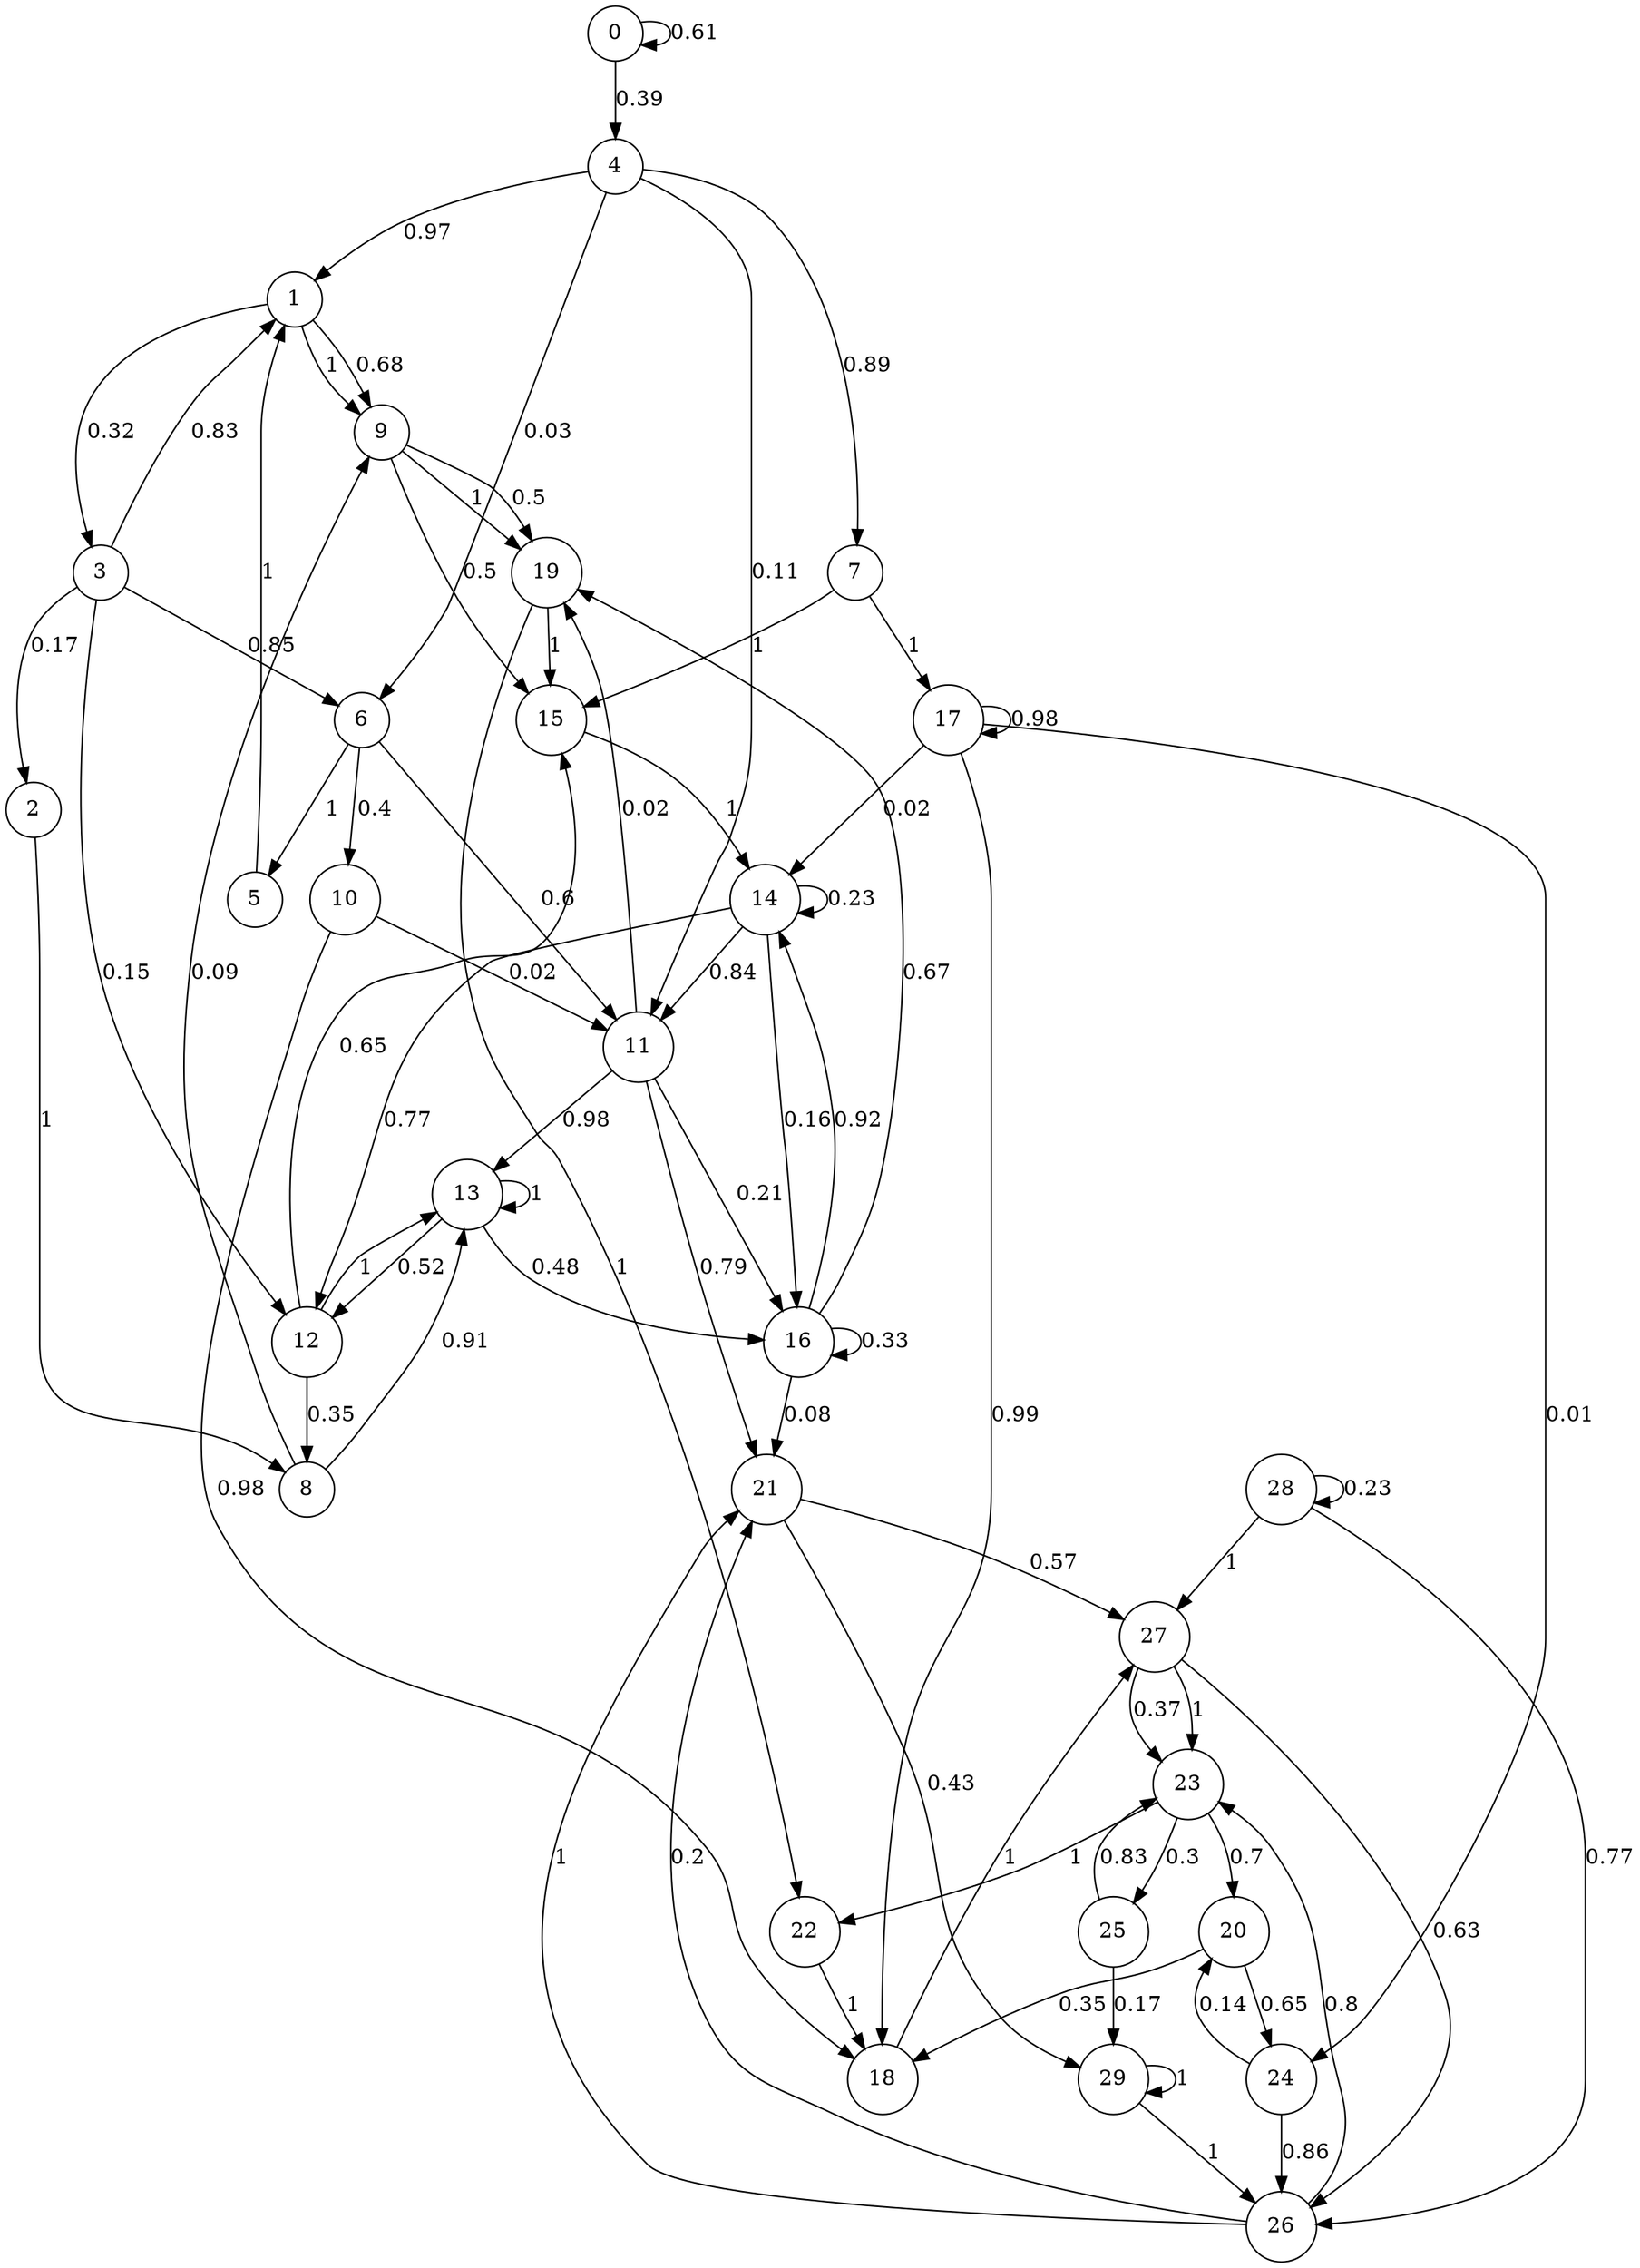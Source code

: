 digraph G
{
0 [shape="circle"]
0 -> 0 [label="0.61"]
0 -> 4 [label="0.39"]
1 [shape="circle"]
1 -> 9 [label="1"]
1 -> 9 [label="0.68"]
1 -> 3 [label="0.32"]
10 [shape="circle"]
10 -> 18 [label="0.98"]
10 -> 11 [label="0.02"]
11 [shape="circle"]
11 -> 13 [label="0.98"]
11 -> 21 [label="0.79"]
11 -> 16 [label="0.21"]
11 -> 19 [label="0.02"]
12 [shape="circle"]
12 -> 13 [label="1"]
12 -> 15 [label="0.65"]
12 -> 8 [label="0.35"]
13 [shape="circle"]
13 -> 13 [label="1"]
13 -> 12 [label="0.52"]
13 -> 16 [label="0.48"]
14 [shape="circle"]
14 -> 11 [label="0.84"]
14 -> 12 [label="0.77"]
14 -> 14 [label="0.23"]
14 -> 16 [label="0.16"]
15 [shape="circle"]
15 -> 14 [label="1"]
16 [shape="circle"]
16 -> 14 [label="0.92"]
16 -> 19 [label="0.67"]
16 -> 16 [label="0.33"]
16 -> 21 [label="0.08"]
17 [shape="circle"]
17 -> 18 [label="0.99"]
17 -> 17 [label="0.98"]
17 -> 14 [label="0.02"]
17 -> 24 [label="0.01"]
18 [shape="circle"]
18 -> 27 [label="1"]
19 [shape="circle"]
19 -> 22 [label="1"]
19 -> 15 [label="1"]
2 [shape="circle"]
2 -> 8 [label="1"]
20 [shape="circle"]
20 -> 24 [label="0.65"]
20 -> 18 [label="0.35"]
21 [shape="circle"]
21 -> 27 [label="0.57"]
21 -> 29 [label="0.43"]
22 [shape="circle"]
22 -> 18 [label="1"]
23 [shape="circle"]
23 -> 22 [label="1"]
23 -> 20 [label="0.7"]
23 -> 25 [label="0.3"]
24 [shape="circle"]
24 -> 26 [label="0.86"]
24 -> 20 [label="0.14"]
25 [shape="circle"]
25 -> 23 [label="0.83"]
25 -> 29 [label="0.17"]
26 [shape="circle"]
26 -> 21 [label="1"]
26 -> 23 [label="0.8"]
26 -> 21 [label="0.2"]
27 [shape="circle"]
27 -> 23 [label="1"]
27 -> 26 [label="0.63"]
27 -> 23 [label="0.37"]
28 [shape="circle"]
28 -> 27 [label="1"]
28 -> 26 [label="0.77"]
28 -> 28 [label="0.23"]
29 [shape="circle"]
29 -> 26 [label="1"]
29 -> 29 [label="1"]
3 [shape="circle"]
3 -> 6 [label="0.85"]
3 -> 1 [label="0.83"]
3 -> 2 [label="0.17"]
3 -> 12 [label="0.15"]
4 [shape="circle"]
4 -> 1 [label="0.97"]
4 -> 7 [label="0.89"]
4 -> 11 [label="0.11"]
4 -> 6 [label="0.03"]
5 [shape="circle"]
5 -> 1 [label="1"]
6 [shape="circle"]
6 -> 5 [label="1"]
6 -> 11 [label="0.6"]
6 -> 10 [label="0.4"]
7 [shape="circle"]
7 -> 17 [label="1"]
7 -> 15 [label="1"]
8 [shape="circle"]
8 -> 13 [label="0.91"]
8 -> 9 [label="0.09"]
9 [shape="circle"]
9 -> 19 [label="1"]
9 -> 15 [label="0.5"]
9 -> 19 [label="0.5"]
}
